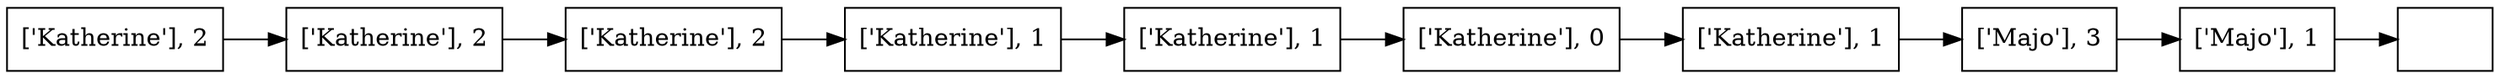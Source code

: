 digraph firstGraph{
node [shape = record];
rankdir=LR;
node0 [label=" ['Katherine'], 2 "];
node0 -> node1;
node1 [label=" ['Katherine'], 2 "];
node1 -> node2;
node2 [label=" ['Katherine'], 2 "];
node2 -> node3;
node3 [label=" ['Katherine'], 1 "];
node3 -> node4;
node4 [label=" ['Katherine'], 1 "];
node4 -> node5;
node5 [label=" ['Katherine'], 0 "];
node5 -> node6;
node6 [label=" ['Katherine'], 1 "];
node6 -> node7;
node7 [label=" ['Majo'], 3 "];
node7 -> node8;
node8 [label=" ['Majo'], 1 "];
node8 -> node9;
node9 [label="   "];
}